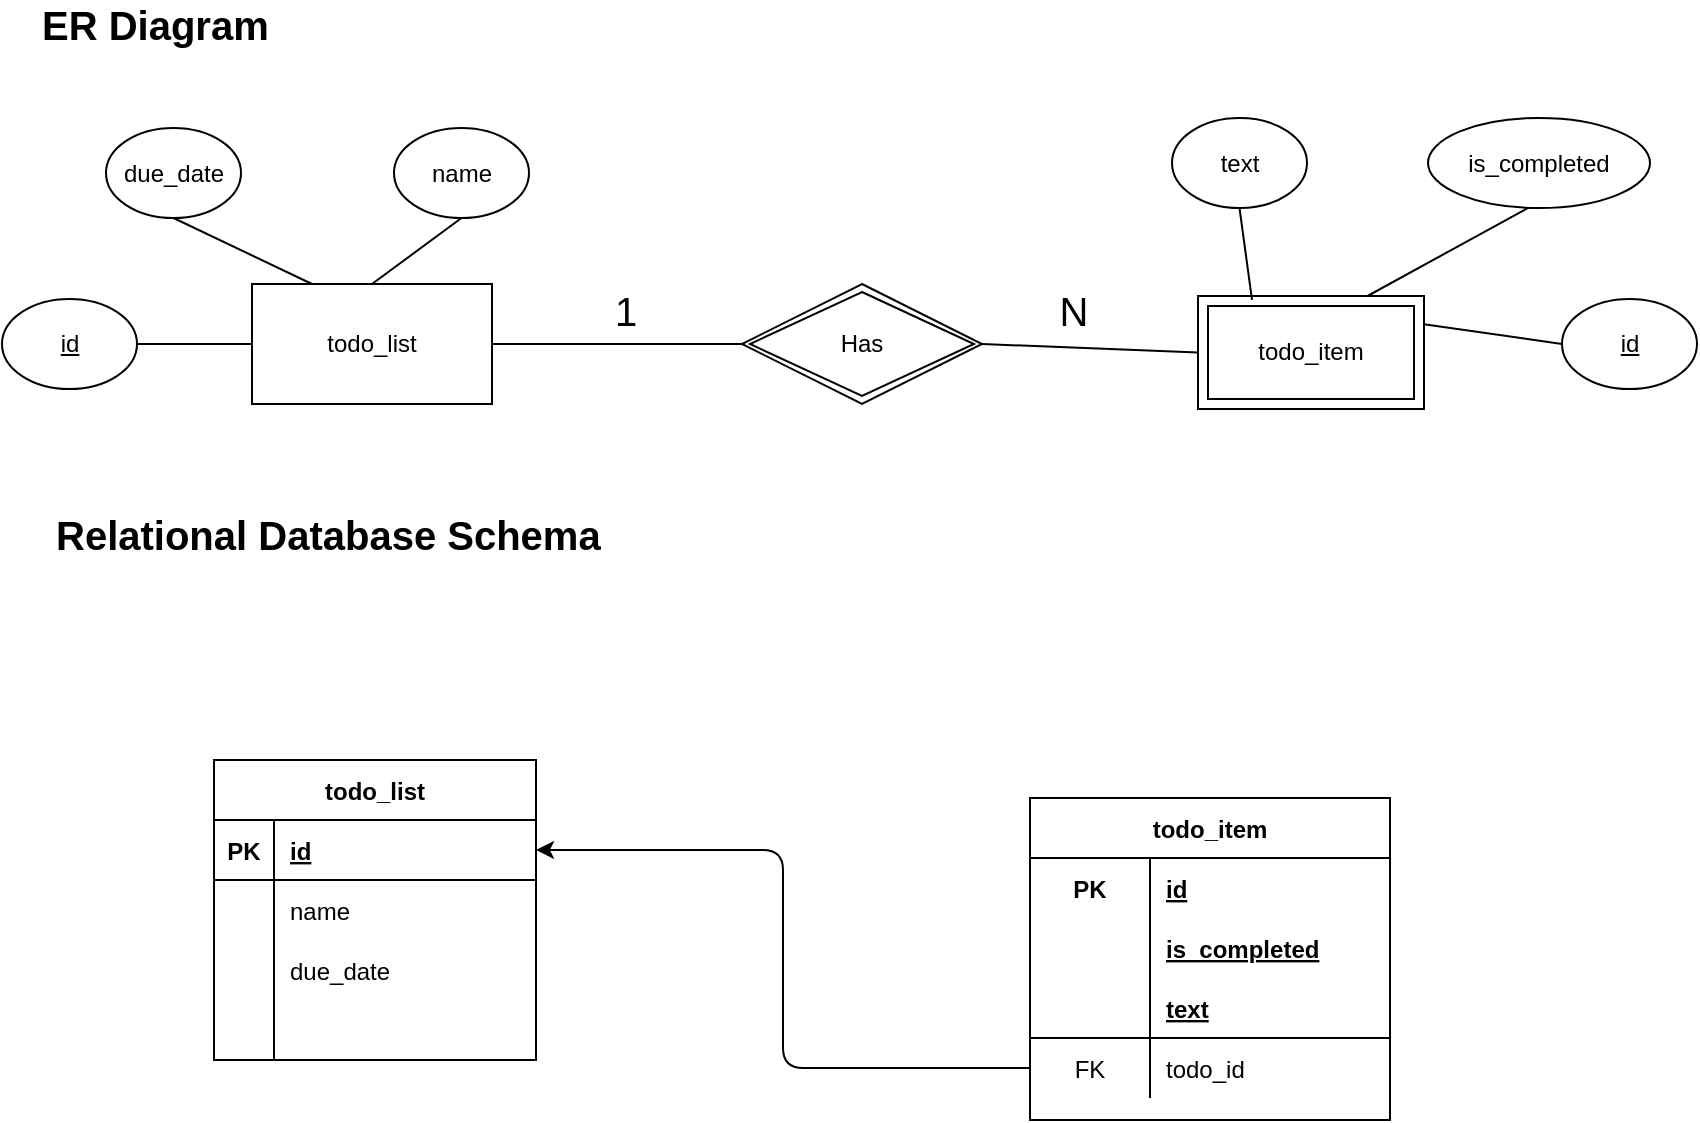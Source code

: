 <mxfile version="15.6.2" type="device"><diagram id="aey4d5iHCI3yIHlzrN2B" name="Page-1"><mxGraphModel dx="1415" dy="825" grid="0" gridSize="10" guides="1" tooltips="1" connect="1" arrows="1" fold="1" page="1" pageScale="1" pageWidth="1169" pageHeight="827" math="0" shadow="0"><root><mxCell id="0"/><mxCell id="1" parent="0"/><mxCell id="T3Nx83zOeM1gn6MiHtZg-17" value="ER Diagram" style="text;html=1;strokeColor=none;fillColor=none;align=left;verticalAlign=middle;whiteSpace=wrap;shadow=0;fontSize=20;fontStyle=1;rounded=0;" parent="1" vertex="1"><mxGeometry x="178.5" y="36" width="160" height="20" as="geometry"/></mxCell><mxCell id="T3Nx83zOeM1gn6MiHtZg-18" value="Relational Database Schema" style="text;html=1;strokeColor=none;fillColor=none;align=left;verticalAlign=middle;whiteSpace=wrap;shadow=0;fontSize=20;fontStyle=1;rounded=0;" parent="1" vertex="1"><mxGeometry x="186" y="291" width="287.5" height="20" as="geometry"/></mxCell><mxCell id="HzhDrkGSaue8FylPyqKj-37" value="&lt;font style=&quot;font-size: 20px&quot;&gt;1&lt;/font&gt;" style="text;html=1;strokeColor=none;fillColor=none;align=center;verticalAlign=middle;whiteSpace=wrap;fontSize=12;rounded=0;" parent="1" vertex="1"><mxGeometry x="453" y="179" width="40" height="20" as="geometry"/></mxCell><mxCell id="HzhDrkGSaue8FylPyqKj-39" value="&lt;font style=&quot;font-size: 20px&quot;&gt;N&lt;/font&gt;" style="text;html=1;strokeColor=none;fillColor=none;align=center;verticalAlign=middle;whiteSpace=wrap;fontSize=12;rounded=0;" parent="1" vertex="1"><mxGeometry x="677" y="179" width="40" height="20" as="geometry"/></mxCell><mxCell id="HzhDrkGSaue8FylPyqKj-10" value="todo_list" style="whiteSpace=wrap;html=1;rounded=0;" parent="1" vertex="1"><mxGeometry x="286" y="176" width="120" height="60" as="geometry"/></mxCell><mxCell id="HzhDrkGSaue8FylPyqKj-23" value="&lt;u&gt;id&lt;/u&gt;" style="ellipse;whiteSpace=wrap;html=1;fontStyle=0;rounded=0;" parent="1" vertex="1"><mxGeometry x="161" y="183.5" width="67.5" height="45" as="geometry"/></mxCell><mxCell id="HzhDrkGSaue8FylPyqKj-24" value="&lt;u&gt;id&lt;/u&gt;" style="ellipse;whiteSpace=wrap;html=1;fontStyle=0;rounded=0;" parent="1" vertex="1"><mxGeometry x="941" y="183.5" width="67.5" height="45" as="geometry"/></mxCell><mxCell id="HzhDrkGSaue8FylPyqKj-25" value="text" style="ellipse;whiteSpace=wrap;html=1;fontStyle=0;rounded=0;" parent="1" vertex="1"><mxGeometry x="746" y="93" width="67.5" height="45" as="geometry"/></mxCell><mxCell id="HzhDrkGSaue8FylPyqKj-28" style="edgeStyle=none;orthogonalLoop=1;jettySize=auto;html=1;exitX=0.5;exitY=1;exitDx=0;exitDy=0;entryX=0.5;entryY=0;entryDx=0;entryDy=0;fontSize=12;endArrow=none;endFill=0;rounded=0;" parent="1" source="HzhDrkGSaue8FylPyqKj-26" target="HzhDrkGSaue8FylPyqKj-10" edge="1"><mxGeometry x="186" y="96" as="geometry"/></mxCell><mxCell id="HzhDrkGSaue8FylPyqKj-26" value="name" style="ellipse;whiteSpace=wrap;html=1;fontStyle=0;rounded=0;" parent="1" vertex="1"><mxGeometry x="357" y="98" width="67.5" height="45" as="geometry"/></mxCell><mxCell id="iykjzfKBOkLXYcMP_UYR-1" value="" style="endArrow=none;html=1;exitX=1;exitY=0.5;exitDx=0;exitDy=0;entryX=0;entryY=0.5;entryDx=0;entryDy=0;rounded=0;" edge="1" parent="1" source="HzhDrkGSaue8FylPyqKj-10" target="iykjzfKBOkLXYcMP_UYR-72"><mxGeometry width="50" height="50" relative="1" as="geometry"><mxPoint x="422" y="231" as="sourcePoint"/><mxPoint x="553" y="206" as="targetPoint"/></mxGeometry></mxCell><mxCell id="iykjzfKBOkLXYcMP_UYR-3" value="" style="endArrow=none;html=1;exitX=1;exitY=0.5;exitDx=0;exitDy=0;entryX=0;entryY=0.5;entryDx=0;entryDy=0;rounded=0;" edge="1" parent="1" source="iykjzfKBOkLXYcMP_UYR-72" target="iykjzfKBOkLXYcMP_UYR-71"><mxGeometry width="50" height="50" relative="1" as="geometry"><mxPoint x="633" y="206" as="sourcePoint"/><mxPoint x="756" y="206" as="targetPoint"/></mxGeometry></mxCell><mxCell id="iykjzfKBOkLXYcMP_UYR-5" value="" style="endArrow=none;html=1;entryX=0;entryY=0.5;entryDx=0;entryDy=0;exitX=1;exitY=0.25;exitDx=0;exitDy=0;rounded=0;" edge="1" parent="1" source="iykjzfKBOkLXYcMP_UYR-71" target="HzhDrkGSaue8FylPyqKj-24"><mxGeometry width="50" height="50" relative="1" as="geometry"><mxPoint x="876" y="206" as="sourcePoint"/><mxPoint x="932" y="236" as="targetPoint"/></mxGeometry></mxCell><mxCell id="iykjzfKBOkLXYcMP_UYR-6" value="is_completed" style="ellipse;whiteSpace=wrap;html=1;fontStyle=0;rounded=0;" vertex="1" parent="1"><mxGeometry x="874" y="93" width="111" height="45" as="geometry"/></mxCell><mxCell id="iykjzfKBOkLXYcMP_UYR-8" value="due_date" style="ellipse;whiteSpace=wrap;html=1;fontStyle=0;rounded=0;" vertex="1" parent="1"><mxGeometry x="213" y="98" width="67.5" height="45" as="geometry"/></mxCell><mxCell id="iykjzfKBOkLXYcMP_UYR-9" value="" style="endArrow=none;html=1;entryX=0.5;entryY=1;entryDx=0;entryDy=0;exitX=0.25;exitY=0;exitDx=0;exitDy=0;rounded=0;" edge="1" parent="1" source="HzhDrkGSaue8FylPyqKj-10" target="iykjzfKBOkLXYcMP_UYR-8"><mxGeometry width="50" height="50" relative="1" as="geometry"><mxPoint x="218" y="199" as="sourcePoint"/><mxPoint x="268" y="149" as="targetPoint"/></mxGeometry></mxCell><mxCell id="iykjzfKBOkLXYcMP_UYR-10" value="" style="endArrow=none;html=1;entryX=1;entryY=0.5;entryDx=0;entryDy=0;exitX=0;exitY=0.5;exitDx=0;exitDy=0;rounded=0;" edge="1" parent="1" source="HzhDrkGSaue8FylPyqKj-10" target="HzhDrkGSaue8FylPyqKj-23"><mxGeometry width="50" height="50" relative="1" as="geometry"><mxPoint x="304.25" y="256" as="sourcePoint"/><mxPoint x="235" y="223" as="targetPoint"/></mxGeometry></mxCell><mxCell id="iykjzfKBOkLXYcMP_UYR-11" value="" style="endArrow=none;html=1;entryX=0.5;entryY=1;entryDx=0;entryDy=0;exitX=0.239;exitY=0.035;exitDx=0;exitDy=0;rounded=0;exitPerimeter=0;" edge="1" parent="1" source="iykjzfKBOkLXYcMP_UYR-71" target="HzhDrkGSaue8FylPyqKj-25"><mxGeometry width="50" height="50" relative="1" as="geometry"><mxPoint x="786" y="176" as="sourcePoint"/><mxPoint x="715" y="126" as="targetPoint"/></mxGeometry></mxCell><mxCell id="iykjzfKBOkLXYcMP_UYR-12" value="" style="endArrow=none;html=1;entryX=0.45;entryY=1;entryDx=0;entryDy=0;exitX=0.75;exitY=0;exitDx=0;exitDy=0;entryPerimeter=0;rounded=0;" edge="1" parent="1" source="iykjzfKBOkLXYcMP_UYR-71" target="iykjzfKBOkLXYcMP_UYR-6"><mxGeometry width="50" height="50" relative="1" as="geometry"><mxPoint x="846" y="176" as="sourcePoint"/><mxPoint x="789.75" y="148" as="targetPoint"/></mxGeometry></mxCell><mxCell id="iykjzfKBOkLXYcMP_UYR-21" value="todo_list" style="shape=table;startSize=30;container=1;collapsible=1;childLayout=tableLayout;fixedRows=1;rowLines=0;fontStyle=1;align=center;resizeLast=1;shadow=0;labelBorderColor=none;fillColor=none;gradientColor=none;" vertex="1" parent="1"><mxGeometry x="267" y="414" width="161" height="150" as="geometry"/></mxCell><mxCell id="iykjzfKBOkLXYcMP_UYR-22" value="" style="shape=partialRectangle;collapsible=0;dropTarget=0;pointerEvents=0;fillColor=none;top=0;left=0;bottom=1;right=0;points=[[0,0.5],[1,0.5]];portConstraint=eastwest;shadow=0;labelBorderColor=none;" vertex="1" parent="iykjzfKBOkLXYcMP_UYR-21"><mxGeometry y="30" width="161" height="30" as="geometry"/></mxCell><mxCell id="iykjzfKBOkLXYcMP_UYR-23" value="PK" style="shape=partialRectangle;connectable=0;fillColor=none;top=0;left=0;bottom=0;right=0;fontStyle=1;overflow=hidden;shadow=0;labelBorderColor=none;" vertex="1" parent="iykjzfKBOkLXYcMP_UYR-22"><mxGeometry width="30" height="30" as="geometry"><mxRectangle width="30" height="30" as="alternateBounds"/></mxGeometry></mxCell><mxCell id="iykjzfKBOkLXYcMP_UYR-24" value="id" style="shape=partialRectangle;connectable=0;fillColor=none;top=0;left=0;bottom=0;right=0;align=left;spacingLeft=6;fontStyle=5;overflow=hidden;shadow=0;labelBorderColor=none;" vertex="1" parent="iykjzfKBOkLXYcMP_UYR-22"><mxGeometry x="30" width="131" height="30" as="geometry"><mxRectangle width="131" height="30" as="alternateBounds"/></mxGeometry></mxCell><mxCell id="iykjzfKBOkLXYcMP_UYR-25" value="" style="shape=partialRectangle;collapsible=0;dropTarget=0;pointerEvents=0;fillColor=none;top=0;left=0;bottom=0;right=0;points=[[0,0.5],[1,0.5]];portConstraint=eastwest;shadow=0;labelBorderColor=none;" vertex="1" parent="iykjzfKBOkLXYcMP_UYR-21"><mxGeometry y="60" width="161" height="30" as="geometry"/></mxCell><mxCell id="iykjzfKBOkLXYcMP_UYR-26" value="" style="shape=partialRectangle;connectable=0;fillColor=none;top=0;left=0;bottom=0;right=0;editable=1;overflow=hidden;shadow=0;labelBorderColor=none;" vertex="1" parent="iykjzfKBOkLXYcMP_UYR-25"><mxGeometry width="30" height="30" as="geometry"><mxRectangle width="30" height="30" as="alternateBounds"/></mxGeometry></mxCell><mxCell id="iykjzfKBOkLXYcMP_UYR-27" value="name" style="shape=partialRectangle;connectable=0;fillColor=none;top=0;left=0;bottom=0;right=0;align=left;spacingLeft=6;overflow=hidden;shadow=0;labelBorderColor=none;" vertex="1" parent="iykjzfKBOkLXYcMP_UYR-25"><mxGeometry x="30" width="131" height="30" as="geometry"><mxRectangle width="131" height="30" as="alternateBounds"/></mxGeometry></mxCell><mxCell id="iykjzfKBOkLXYcMP_UYR-28" value="" style="shape=partialRectangle;collapsible=0;dropTarget=0;pointerEvents=0;fillColor=none;top=0;left=0;bottom=0;right=0;points=[[0,0.5],[1,0.5]];portConstraint=eastwest;shadow=0;labelBorderColor=none;" vertex="1" parent="iykjzfKBOkLXYcMP_UYR-21"><mxGeometry y="90" width="161" height="30" as="geometry"/></mxCell><mxCell id="iykjzfKBOkLXYcMP_UYR-29" value="" style="shape=partialRectangle;connectable=0;fillColor=none;top=0;left=0;bottom=0;right=0;editable=1;overflow=hidden;shadow=0;labelBorderColor=none;" vertex="1" parent="iykjzfKBOkLXYcMP_UYR-28"><mxGeometry width="30" height="30" as="geometry"><mxRectangle width="30" height="30" as="alternateBounds"/></mxGeometry></mxCell><mxCell id="iykjzfKBOkLXYcMP_UYR-30" value="due_date" style="shape=partialRectangle;connectable=0;fillColor=none;top=0;left=0;bottom=0;right=0;align=left;spacingLeft=6;overflow=hidden;shadow=0;labelBorderColor=none;" vertex="1" parent="iykjzfKBOkLXYcMP_UYR-28"><mxGeometry x="30" width="131" height="30" as="geometry"><mxRectangle width="131" height="30" as="alternateBounds"/></mxGeometry></mxCell><mxCell id="iykjzfKBOkLXYcMP_UYR-31" value="" style="shape=partialRectangle;collapsible=0;dropTarget=0;pointerEvents=0;fillColor=none;top=0;left=0;bottom=0;right=0;points=[[0,0.5],[1,0.5]];portConstraint=eastwest;shadow=0;labelBorderColor=none;" vertex="1" parent="iykjzfKBOkLXYcMP_UYR-21"><mxGeometry y="120" width="161" height="30" as="geometry"/></mxCell><mxCell id="iykjzfKBOkLXYcMP_UYR-32" value="" style="shape=partialRectangle;connectable=0;fillColor=none;top=0;left=0;bottom=0;right=0;editable=1;overflow=hidden;shadow=0;labelBorderColor=none;" vertex="1" parent="iykjzfKBOkLXYcMP_UYR-31"><mxGeometry width="30" height="30" as="geometry"><mxRectangle width="30" height="30" as="alternateBounds"/></mxGeometry></mxCell><mxCell id="iykjzfKBOkLXYcMP_UYR-33" value="" style="shape=partialRectangle;connectable=0;fillColor=none;top=0;left=0;bottom=0;right=0;align=left;spacingLeft=6;overflow=hidden;shadow=0;labelBorderColor=none;" vertex="1" parent="iykjzfKBOkLXYcMP_UYR-31"><mxGeometry x="30" width="131" height="30" as="geometry"><mxRectangle width="131" height="30" as="alternateBounds"/></mxGeometry></mxCell><mxCell id="iykjzfKBOkLXYcMP_UYR-34" value="todo_item" style="shape=table;startSize=30;container=1;collapsible=1;childLayout=tableLayout;fixedRows=1;rowLines=0;fontStyle=1;align=center;resizeLast=1;shadow=0;labelBorderColor=none;fillColor=none;gradientColor=none;" vertex="1" parent="1"><mxGeometry x="675" y="433" width="180" height="161" as="geometry"/></mxCell><mxCell id="iykjzfKBOkLXYcMP_UYR-88" value="" style="shape=partialRectangle;collapsible=0;dropTarget=0;pointerEvents=0;fillColor=none;top=0;left=0;bottom=0;right=0;points=[[0,0.5],[1,0.5]];portConstraint=eastwest;shadow=0;labelBorderColor=none;" vertex="1" parent="iykjzfKBOkLXYcMP_UYR-34"><mxGeometry y="30" width="180" height="30" as="geometry"/></mxCell><mxCell id="iykjzfKBOkLXYcMP_UYR-89" value="PK" style="shape=partialRectangle;connectable=0;fillColor=none;top=0;left=0;bottom=0;right=0;editable=1;overflow=hidden;shadow=0;labelBorderColor=none;fontStyle=1" vertex="1" parent="iykjzfKBOkLXYcMP_UYR-88"><mxGeometry width="60" height="30" as="geometry"><mxRectangle width="60" height="30" as="alternateBounds"/></mxGeometry></mxCell><mxCell id="iykjzfKBOkLXYcMP_UYR-90" value="id" style="shape=partialRectangle;connectable=0;fillColor=none;top=0;left=0;bottom=0;right=0;align=left;spacingLeft=6;overflow=hidden;shadow=0;labelBorderColor=none;fontStyle=5" vertex="1" parent="iykjzfKBOkLXYcMP_UYR-88"><mxGeometry x="60" width="120" height="30" as="geometry"><mxRectangle width="120" height="30" as="alternateBounds"/></mxGeometry></mxCell><mxCell id="iykjzfKBOkLXYcMP_UYR-91" value="" style="shape=partialRectangle;collapsible=0;dropTarget=0;pointerEvents=0;fillColor=none;top=0;left=0;bottom=0;right=0;points=[[0,0.5],[1,0.5]];portConstraint=eastwest;shadow=0;labelBorderColor=none;" vertex="1" parent="iykjzfKBOkLXYcMP_UYR-34"><mxGeometry y="60" width="180" height="30" as="geometry"/></mxCell><mxCell id="iykjzfKBOkLXYcMP_UYR-92" value="" style="shape=partialRectangle;connectable=0;fillColor=none;top=0;left=0;bottom=0;right=0;editable=1;overflow=hidden;shadow=0;labelBorderColor=none;" vertex="1" parent="iykjzfKBOkLXYcMP_UYR-91"><mxGeometry width="60" height="30" as="geometry"><mxRectangle width="60" height="30" as="alternateBounds"/></mxGeometry></mxCell><mxCell id="iykjzfKBOkLXYcMP_UYR-93" value="is_completed" style="shape=partialRectangle;connectable=0;fillColor=none;top=0;left=0;bottom=0;right=0;align=left;spacingLeft=6;overflow=hidden;shadow=0;labelBorderColor=none;fontStyle=5" vertex="1" parent="iykjzfKBOkLXYcMP_UYR-91"><mxGeometry x="60" width="120" height="30" as="geometry"><mxRectangle width="120" height="30" as="alternateBounds"/></mxGeometry></mxCell><mxCell id="iykjzfKBOkLXYcMP_UYR-80" value="" style="shape=partialRectangle;collapsible=0;dropTarget=0;pointerEvents=0;fillColor=none;top=0;left=0;bottom=1;right=0;points=[[0,0.5],[1,0.5]];portConstraint=eastwest;shadow=0;labelBorderColor=none;" vertex="1" parent="iykjzfKBOkLXYcMP_UYR-34"><mxGeometry y="90" width="180" height="30" as="geometry"/></mxCell><mxCell id="iykjzfKBOkLXYcMP_UYR-81" value="" style="shape=partialRectangle;connectable=0;fillColor=none;top=0;left=0;bottom=0;right=0;fontStyle=1;overflow=hidden;shadow=0;labelBorderColor=none;" vertex="1" parent="iykjzfKBOkLXYcMP_UYR-80"><mxGeometry width="60" height="30" as="geometry"><mxRectangle width="60" height="30" as="alternateBounds"/></mxGeometry></mxCell><mxCell id="iykjzfKBOkLXYcMP_UYR-82" value="text" style="shape=partialRectangle;connectable=0;fillColor=none;top=0;left=0;bottom=0;right=0;align=left;spacingLeft=6;fontStyle=5;overflow=hidden;shadow=0;labelBorderColor=none;" vertex="1" parent="iykjzfKBOkLXYcMP_UYR-80"><mxGeometry x="60" width="120" height="30" as="geometry"><mxRectangle width="120" height="30" as="alternateBounds"/></mxGeometry></mxCell><mxCell id="iykjzfKBOkLXYcMP_UYR-83" value="" style="shape=partialRectangle;collapsible=0;dropTarget=0;pointerEvents=0;fillColor=none;top=0;left=0;bottom=0;right=0;points=[[0,0.5],[1,0.5]];portConstraint=eastwest;shadow=0;labelBorderColor=none;" vertex="1" parent="iykjzfKBOkLXYcMP_UYR-34"><mxGeometry y="120" width="180" height="30" as="geometry"/></mxCell><mxCell id="iykjzfKBOkLXYcMP_UYR-84" value="FK" style="shape=partialRectangle;connectable=0;fillColor=none;top=0;left=0;bottom=0;right=0;fontStyle=0;overflow=hidden;shadow=0;labelBorderColor=none;" vertex="1" parent="iykjzfKBOkLXYcMP_UYR-83"><mxGeometry width="60" height="30" as="geometry"><mxRectangle width="60" height="30" as="alternateBounds"/></mxGeometry></mxCell><mxCell id="iykjzfKBOkLXYcMP_UYR-85" value="todo_id" style="shape=partialRectangle;connectable=0;fillColor=none;top=0;left=0;bottom=0;right=0;align=left;spacingLeft=6;fontStyle=0;overflow=hidden;shadow=0;labelBorderColor=none;" vertex="1" parent="iykjzfKBOkLXYcMP_UYR-83"><mxGeometry x="60" width="120" height="30" as="geometry"><mxRectangle width="120" height="30" as="alternateBounds"/></mxGeometry></mxCell><mxCell id="iykjzfKBOkLXYcMP_UYR-71" value="todo_item" style="shape=ext;margin=3;double=1;whiteSpace=wrap;html=1;align=center;shadow=0;labelBorderColor=none;fillColor=none;gradientColor=none;" vertex="1" parent="1"><mxGeometry x="759" y="182" width="113" height="56.5" as="geometry"/></mxCell><mxCell id="iykjzfKBOkLXYcMP_UYR-72" value="Has" style="shape=rhombus;double=1;perimeter=rhombusPerimeter;whiteSpace=wrap;html=1;align=center;shadow=0;labelBorderColor=none;fillColor=none;gradientColor=none;" vertex="1" parent="1"><mxGeometry x="531" y="176" width="120" height="60" as="geometry"/></mxCell><mxCell id="iykjzfKBOkLXYcMP_UYR-86" style="edgeStyle=orthogonalEdgeStyle;orthogonalLoop=1;jettySize=auto;html=1;exitX=0;exitY=0.5;exitDx=0;exitDy=0;entryX=1;entryY=0.5;entryDx=0;entryDy=0;" edge="1" parent="1" source="iykjzfKBOkLXYcMP_UYR-83" target="iykjzfKBOkLXYcMP_UYR-22"><mxGeometry relative="1" as="geometry"/></mxCell></root></mxGraphModel></diagram></mxfile>